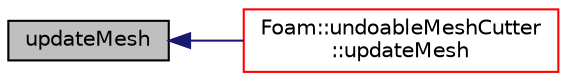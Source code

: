 digraph "updateMesh"
{
  bgcolor="transparent";
  edge [fontname="Helvetica",fontsize="10",labelfontname="Helvetica",labelfontsize="10"];
  node [fontname="Helvetica",fontsize="10",shape=record];
  rankdir="LR";
  Node1 [label="updateMesh",height=0.2,width=0.4,color="black", fillcolor="grey75", style="filled", fontcolor="black"];
  Node1 -> Node2 [dir="back",color="midnightblue",fontsize="10",style="solid",fontname="Helvetica"];
  Node2 [label="Foam::undoableMeshCutter\l::updateMesh",height=0.2,width=0.4,color="red",URL="$a02835.html#ac7d581e56f61ad4d997421e3a7470d42",tooltip="Update stored refinement pattern for changes to mesh. Only. "];
}
